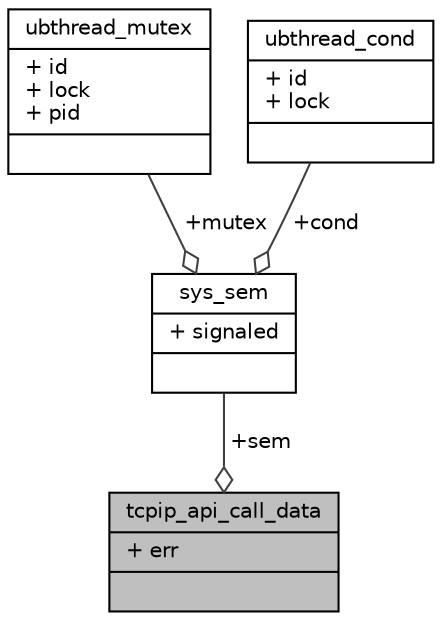 digraph "tcpip_api_call_data"
{
 // LATEX_PDF_SIZE
  edge [fontname="Helvetica",fontsize="10",labelfontname="Helvetica",labelfontsize="10"];
  node [fontname="Helvetica",fontsize="10",shape=record];
  Node1 [label="{tcpip_api_call_data\n|+ err\l|}",height=0.2,width=0.4,color="black", fillcolor="grey75", style="filled", fontcolor="black",tooltip=" "];
  Node2 -> Node1 [color="grey25",fontsize="10",style="solid",label=" +sem" ,arrowhead="odiamond",fontname="Helvetica"];
  Node2 [label="{sys_sem\n|+ signaled\l|}",height=0.2,width=0.4,color="black", fillcolor="white", style="filled",URL="$structsys__sem.html",tooltip=" "];
  Node3 -> Node2 [color="grey25",fontsize="10",style="solid",label=" +mutex" ,arrowhead="odiamond",fontname="Helvetica"];
  Node3 [label="{ubthread_mutex\n|+ id\l+ lock\l+ pid\l|}",height=0.2,width=0.4,color="black", fillcolor="white", style="filled",URL="$structubthread__mutex.html",tooltip=" "];
  Node4 -> Node2 [color="grey25",fontsize="10",style="solid",label=" +cond" ,arrowhead="odiamond",fontname="Helvetica"];
  Node4 [label="{ubthread_cond\n|+ id\l+ lock\l|}",height=0.2,width=0.4,color="black", fillcolor="white", style="filled",URL="$structubthread__cond.html",tooltip=" "];
}
